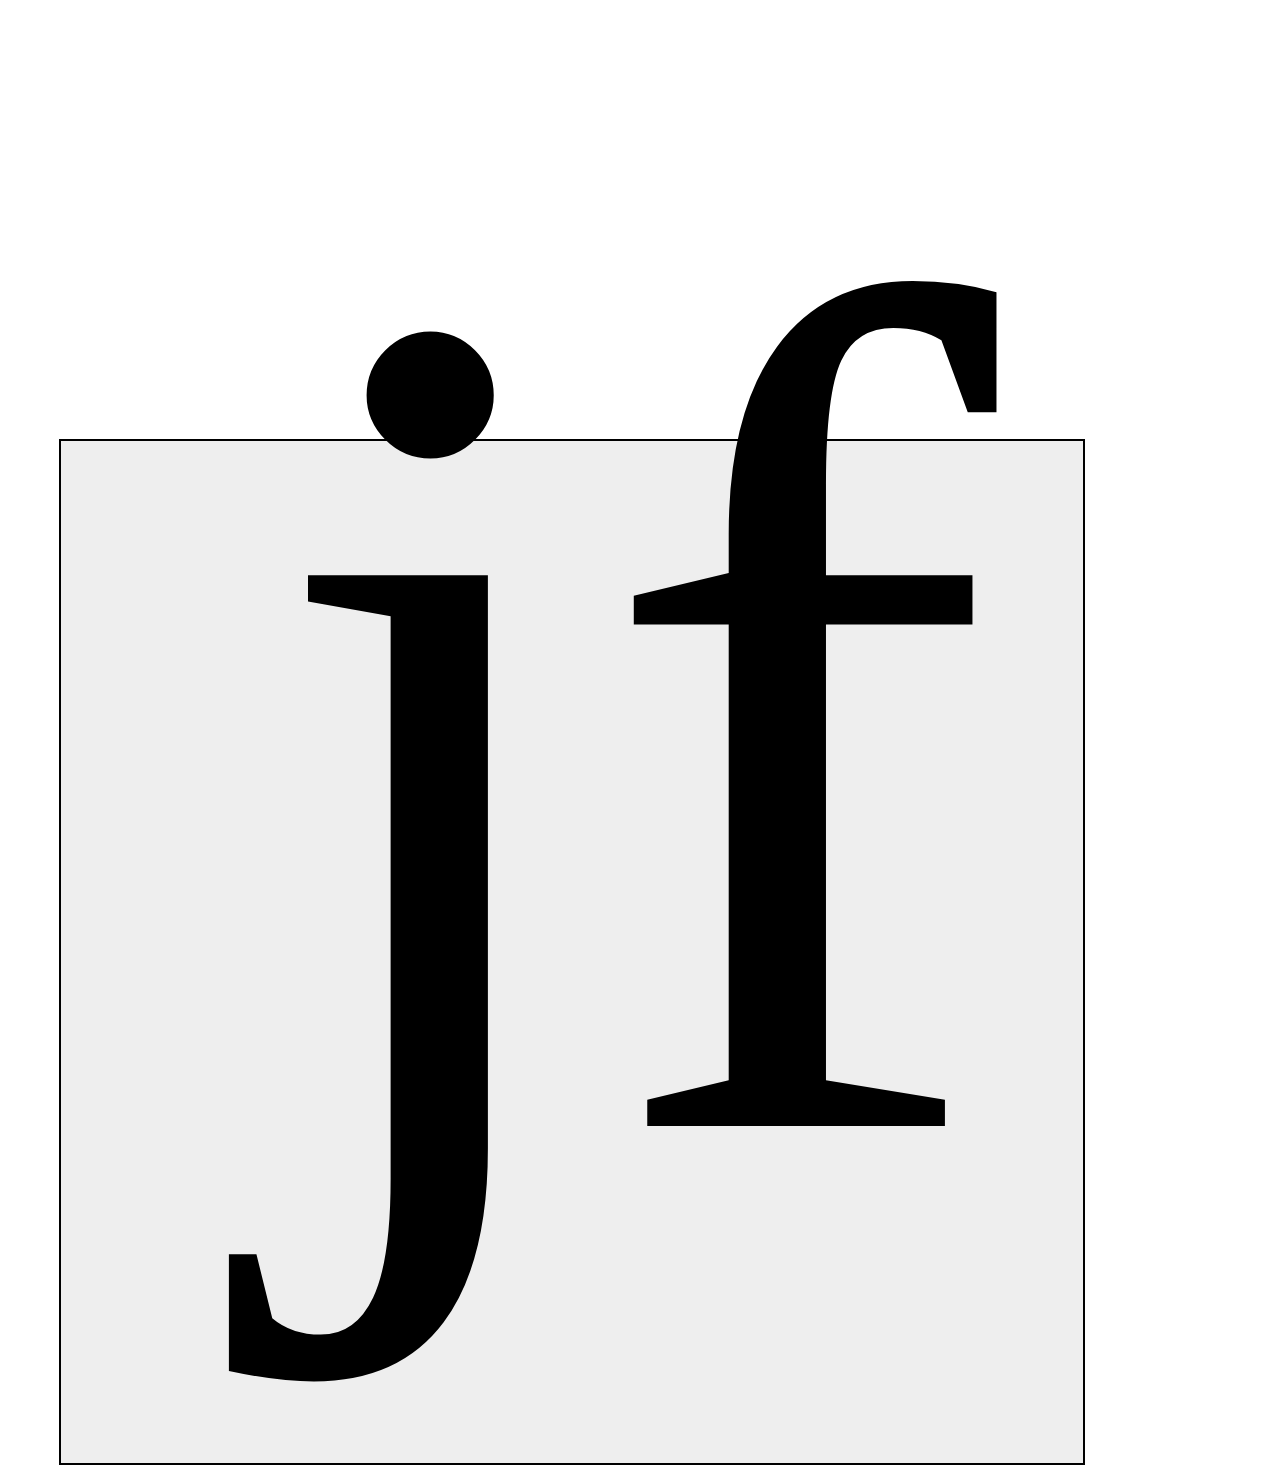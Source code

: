 <mxfile version="20.3.0" type="device"><diagram id="4wln03N5fZQ4n7lIYHBN" name="第 1 页"><mxGraphModel dx="1038" dy="1468" grid="1" gridSize="10" guides="1" tooltips="1" connect="1" arrows="1" fold="1" page="1" pageScale="1" pageWidth="1169" pageHeight="827" math="0" shadow="0"><root><mxCell id="0"/><mxCell id="1" parent="0"/><mxCell id="_FrVqfouB3mlKozIhMQR-3" value="" style="rounded=0;whiteSpace=wrap;html=1;fillColor=#eee;" parent="1" vertex="1"><mxGeometry x="360" y="180" width="512" height="512" as="geometry"/></mxCell><mxCell id="_FrVqfouB3mlKozIhMQR-4" value="&lt;font style=&quot;font-size: 600px;&quot; face=&quot;Romellast&quot;&gt;jf&lt;/font&gt;" style="text;html=1;strokeColor=none;fillColor=none;align=center;verticalAlign=middle;whiteSpace=wrap;rounded=0;fontColor=#000000;" parent="1" vertex="1"><mxGeometry x="330" y="10" width="630" height="620" as="geometry"/></mxCell></root></mxGraphModel></diagram></mxfile>